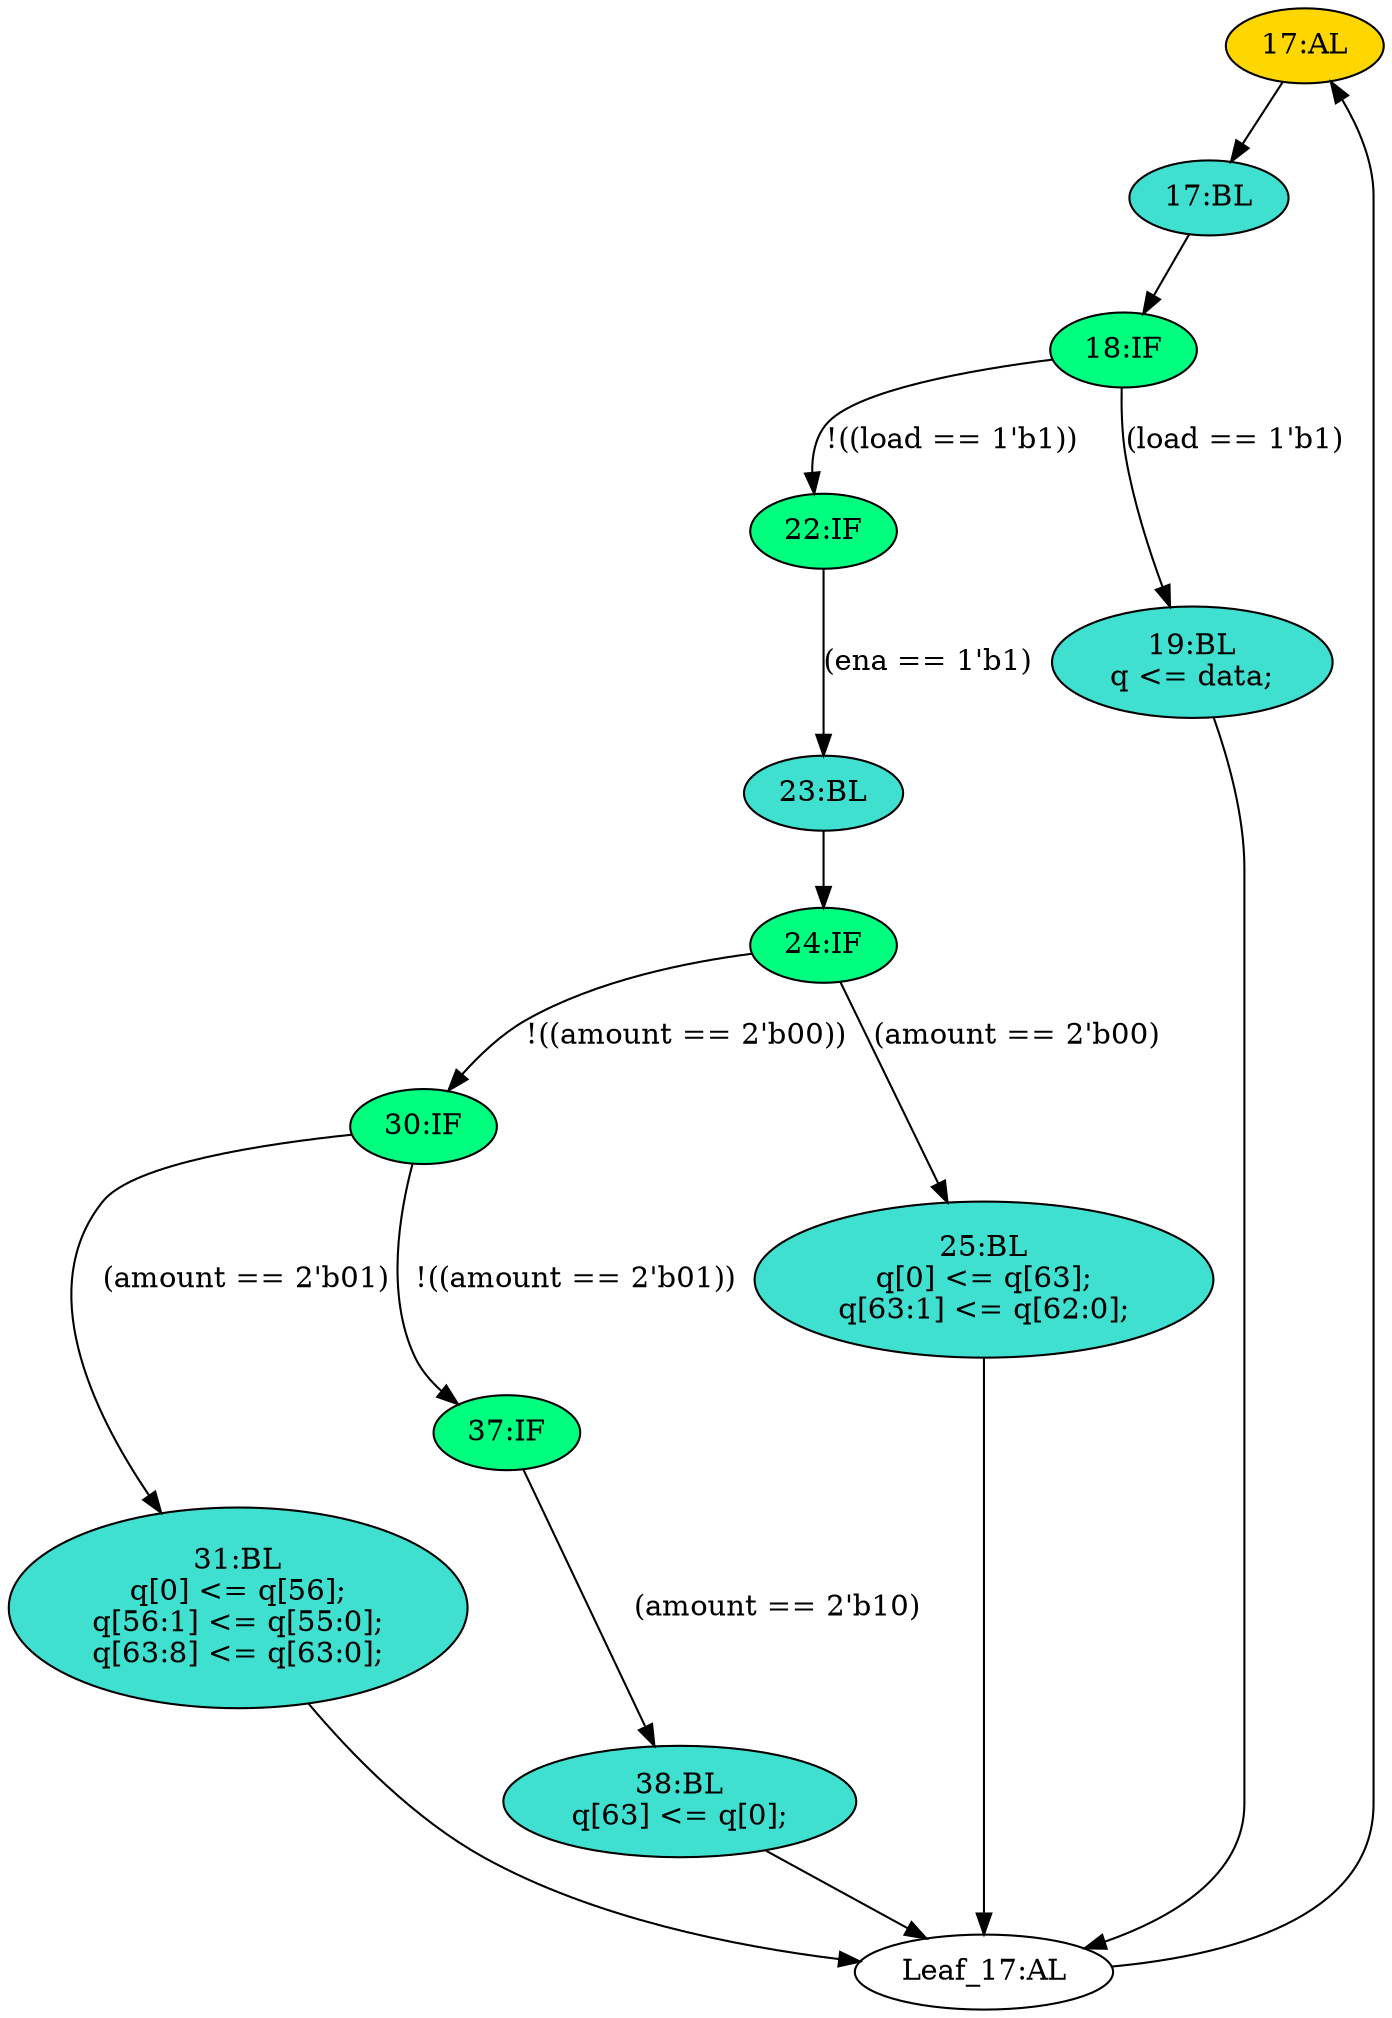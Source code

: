 strict digraph "compose( ,  )" {
	node [label="\N"];
	"17:AL"	[ast="<pyverilog.vparser.ast.Always object at 0x7f19091b7090>",
		clk_sens=True,
		fillcolor=gold,
		label="17:AL",
		sens="['clk']",
		statements="[]",
		style=filled,
		typ=Always,
		use_var="['load', 'ena', 'amount', 'data', 'q']"];
	"17:BL"	[ast="<pyverilog.vparser.ast.Block object at 0x7f19094750d0>",
		fillcolor=turquoise,
		label="17:BL",
		statements="[]",
		style=filled,
		typ=Block];
	"17:AL" -> "17:BL"	[cond="[]",
		lineno=None];
	"31:BL"	[ast="<pyverilog.vparser.ast.Block object at 0x7f1909058d50>",
		fillcolor=turquoise,
		label="31:BL
q[0] <= q[56];
q[56:1] <= q[55:0];
q[63:8] <= q[63:0];",
		statements="[<pyverilog.vparser.ast.NonblockingSubstitution object at 0x7f1909058a10>, <pyverilog.vparser.ast.NonblockingSubstitution object \
at 0x7f1909058810>, <pyverilog.vparser.ast.NonblockingSubstitution object at 0x7f1909058fd0>]",
		style=filled,
		typ=Block];
	"Leaf_17:AL"	[def_var="['q']",
		label="Leaf_17:AL"];
	"31:BL" -> "Leaf_17:AL"	[cond="[]",
		lineno=None];
	"37:IF"	[ast="<pyverilog.vparser.ast.IfStatement object at 0x7f1909058550>",
		fillcolor=springgreen,
		label="37:IF",
		statements="[]",
		style=filled,
		typ=IfStatement];
	"38:BL"	[ast="<pyverilog.vparser.ast.Block object at 0x7f1909058590>",
		fillcolor=turquoise,
		label="38:BL
q[63] <= q[0];",
		statements="[<pyverilog.vparser.ast.NonblockingSubstitution object at 0x7f1909058ed0>]",
		style=filled,
		typ=Block];
	"37:IF" -> "38:BL"	[cond="['amount']",
		label="(amount == 2'b10)",
		lineno=37];
	"18:IF"	[ast="<pyverilog.vparser.ast.IfStatement object at 0x7f19091a4890>",
		fillcolor=springgreen,
		label="18:IF",
		statements="[]",
		style=filled,
		typ=IfStatement];
	"17:BL" -> "18:IF"	[cond="[]",
		lineno=None];
	"38:BL" -> "Leaf_17:AL"	[cond="[]",
		lineno=None];
	"24:IF"	[ast="<pyverilog.vparser.ast.IfStatement object at 0x7f190951ee50>",
		fillcolor=springgreen,
		label="24:IF",
		statements="[]",
		style=filled,
		typ=IfStatement];
	"30:IF"	[ast="<pyverilog.vparser.ast.IfStatement object at 0x7f19090589d0>",
		fillcolor=springgreen,
		label="30:IF",
		statements="[]",
		style=filled,
		typ=IfStatement];
	"24:IF" -> "30:IF"	[cond="['amount']",
		label="!((amount == 2'b00))",
		lineno=24];
	"25:BL"	[ast="<pyverilog.vparser.ast.Block object at 0x7f19091a7f50>",
		fillcolor=turquoise,
		label="25:BL
q[0] <= q[63];
q[63:1] <= q[62:0];",
		statements="[<pyverilog.vparser.ast.NonblockingSubstitution object at 0x7f19091a7ad0>, <pyverilog.vparser.ast.NonblockingSubstitution object \
at 0x7f190c864190>]",
		style=filled,
		typ=Block];
	"24:IF" -> "25:BL"	[cond="['amount']",
		label="(amount == 2'b00)",
		lineno=24];
	"30:IF" -> "31:BL"	[cond="['amount']",
		label="(amount == 2'b01)",
		lineno=30];
	"30:IF" -> "37:IF"	[cond="['amount']",
		label="!((amount == 2'b01))",
		lineno=30];
	"22:IF"	[ast="<pyverilog.vparser.ast.IfStatement object at 0x7f19091b2550>",
		fillcolor=springgreen,
		label="22:IF",
		statements="[]",
		style=filled,
		typ=IfStatement];
	"23:BL"	[ast="<pyverilog.vparser.ast.Block object at 0x7f19091b2450>",
		fillcolor=turquoise,
		label="23:BL",
		statements="[]",
		style=filled,
		typ=Block];
	"22:IF" -> "23:BL"	[cond="['ena']",
		label="(ena == 1'b1)",
		lineno=22];
	"19:BL"	[ast="<pyverilog.vparser.ast.Block object at 0x7f19091a4110>",
		fillcolor=turquoise,
		label="19:BL
q <= data;",
		statements="[<pyverilog.vparser.ast.NonblockingSubstitution object at 0x7f19091a4ed0>]",
		style=filled,
		typ=Block];
	"19:BL" -> "Leaf_17:AL"	[cond="[]",
		lineno=None];
	"18:IF" -> "22:IF"	[cond="['load']",
		label="!((load == 1'b1))",
		lineno=18];
	"18:IF" -> "19:BL"	[cond="['load']",
		label="(load == 1'b1)",
		lineno=18];
	"Leaf_17:AL" -> "17:AL";
	"25:BL" -> "Leaf_17:AL"	[cond="[]",
		lineno=None];
	"23:BL" -> "24:IF"	[cond="[]",
		lineno=None];
}

